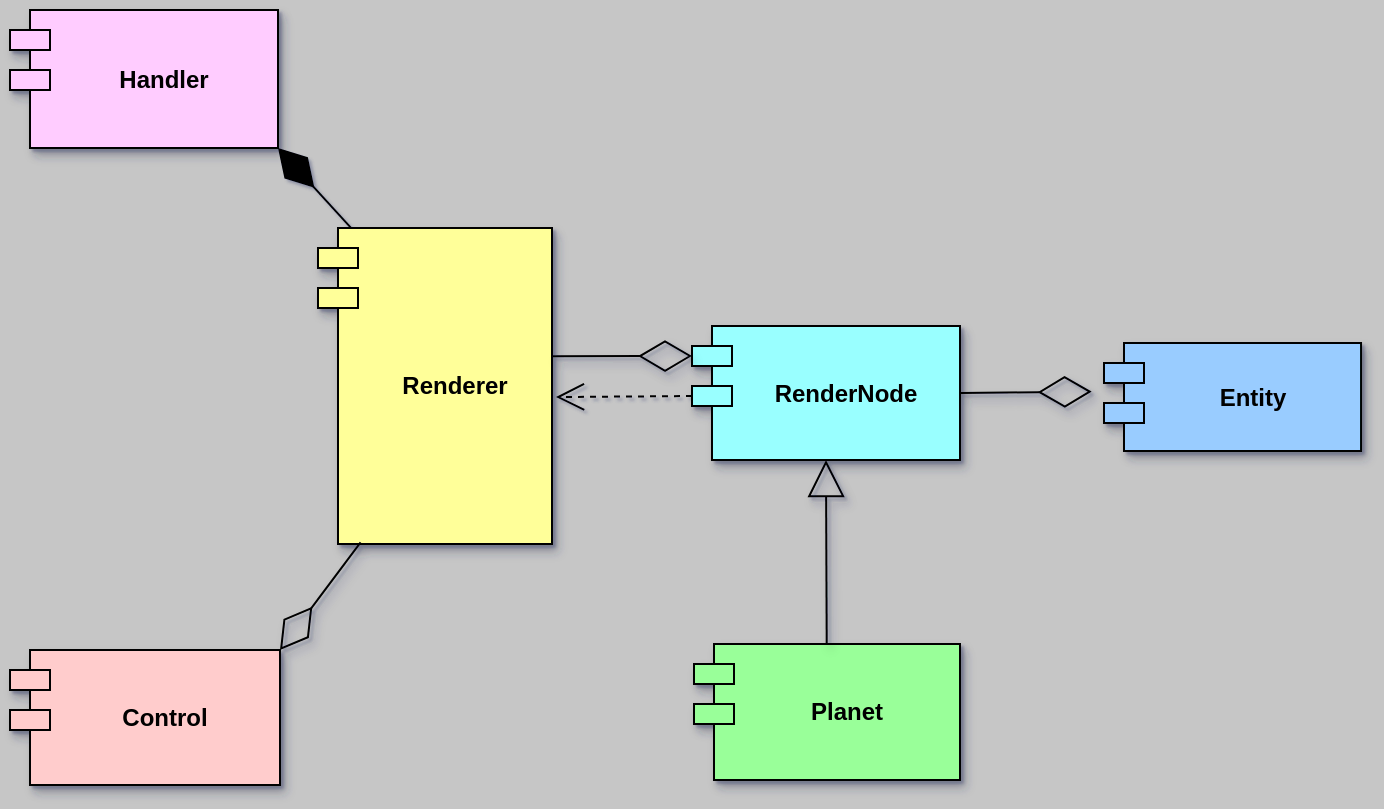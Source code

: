 <mxfile version="21.5.2" type="device">
  <diagram name="Page-1" id="C_CP09UfXToty_8QrlFo">
    <mxGraphModel dx="1300" dy="721" grid="0" gridSize="10" guides="1" tooltips="1" connect="1" arrows="1" fold="1" page="1" pageScale="1" pageWidth="827" pageHeight="1169" background="#c6c6c6" math="0" shadow="1">
      <root>
        <mxCell id="0" />
        <mxCell id="1" parent="0" />
        <mxCell id="J_mr8D0gbS7kAZtqjvMG-1" value="Renderer" style="shape=module;align=left;spacingLeft=20;align=center;verticalAlign=middle;whiteSpace=wrap;html=1;shadow=1;fillColor=#FFFF99;strokeColor=#000000;noLabel=0;comic=0;labelPadding=0;fontStyle=1" parent="1" vertex="1">
          <mxGeometry x="220" y="189" width="117" height="158" as="geometry" />
        </mxCell>
        <mxCell id="J_mr8D0gbS7kAZtqjvMG-2" value="Handler" style="shape=module;align=left;spacingLeft=20;align=center;verticalAlign=middle;whiteSpace=wrap;html=1;shadow=1;fillColor=#FFCCFF;fontStyle=1" parent="1" vertex="1">
          <mxGeometry x="66" y="80" width="134" height="69" as="geometry" />
        </mxCell>
        <mxCell id="J_mr8D0gbS7kAZtqjvMG-3" value="RenderNode" style="shape=module;align=left;spacingLeft=20;align=center;verticalAlign=middle;whiteSpace=wrap;html=1;shadow=1;fillColor=#99FFFF;fontStyle=1" parent="1" vertex="1">
          <mxGeometry x="407" y="238" width="134" height="67" as="geometry" />
        </mxCell>
        <mxCell id="J_mr8D0gbS7kAZtqjvMG-4" value="Planet" style="shape=module;align=left;spacingLeft=20;align=center;verticalAlign=middle;whiteSpace=wrap;html=1;shadow=1;fillColor=#99FF99;fontStyle=1" parent="1" vertex="1">
          <mxGeometry x="408" y="397" width="133" height="68" as="geometry" />
        </mxCell>
        <mxCell id="J_mr8D0gbS7kAZtqjvMG-5" value="Control" style="shape=module;align=left;spacingLeft=20;align=center;verticalAlign=middle;whiteSpace=wrap;html=1;shadow=1;fillColor=#FFCCCC;fontStyle=1" parent="1" vertex="1">
          <mxGeometry x="66" y="400" width="135" height="67.5" as="geometry" />
        </mxCell>
        <mxCell id="J_mr8D0gbS7kAZtqjvMG-6" value="" style="endArrow=diamondThin;endFill=0;endSize=24;html=1;rounded=0;entryX=1;entryY=0;entryDx=0;entryDy=0;exitX=0.182;exitY=0.995;exitDx=0;exitDy=0;shadow=1;exitPerimeter=0;" parent="1" source="J_mr8D0gbS7kAZtqjvMG-1" target="J_mr8D0gbS7kAZtqjvMG-5" edge="1">
          <mxGeometry width="160" relative="1" as="geometry">
            <mxPoint x="110" y="226" as="sourcePoint" />
            <mxPoint x="109" y="182" as="targetPoint" />
          </mxGeometry>
        </mxCell>
        <mxCell id="J_mr8D0gbS7kAZtqjvMG-7" value="" style="endArrow=diamondThin;endFill=0;endSize=24;html=1;rounded=0;entryX=0;entryY=0;entryDx=0;entryDy=15;exitX=1;exitY=0.406;exitDx=0;exitDy=0;shadow=1;entryPerimeter=0;exitPerimeter=0;" parent="1" source="J_mr8D0gbS7kAZtqjvMG-1" target="J_mr8D0gbS7kAZtqjvMG-3" edge="1">
          <mxGeometry width="160" relative="1" as="geometry">
            <mxPoint x="306" y="251" as="sourcePoint" />
            <mxPoint x="353" y="250" as="targetPoint" />
          </mxGeometry>
        </mxCell>
        <mxCell id="J_mr8D0gbS7kAZtqjvMG-8" value="" style="endArrow=block;endSize=16;endFill=0;html=1;rounded=0;entryX=0.5;entryY=1;entryDx=0;entryDy=0;shadow=1;" parent="1" source="J_mr8D0gbS7kAZtqjvMG-4" target="J_mr8D0gbS7kAZtqjvMG-3" edge="1">
          <mxGeometry width="160" relative="1" as="geometry">
            <mxPoint x="287" y="363" as="sourcePoint" />
            <mxPoint x="447" y="363" as="targetPoint" />
          </mxGeometry>
        </mxCell>
        <mxCell id="J_mr8D0gbS7kAZtqjvMG-9" value="Entity" style="shape=module;align=left;spacingLeft=20;align=center;verticalAlign=middle;whiteSpace=wrap;html=1;shadow=1;fillColor=#99CCFF;fontStyle=1" parent="1" vertex="1">
          <mxGeometry x="613" y="246.5" width="128.52" height="54" as="geometry" />
        </mxCell>
        <mxCell id="J_mr8D0gbS7kAZtqjvMG-10" value="" style="endArrow=diamondThin;endFill=0;endSize=24;html=1;rounded=0;entryX=-0.048;entryY=0.45;entryDx=0;entryDy=0;exitX=1;exitY=0.5;exitDx=0;exitDy=0;entryPerimeter=0;shadow=1;" parent="1" source="J_mr8D0gbS7kAZtqjvMG-3" target="J_mr8D0gbS7kAZtqjvMG-9" edge="1">
          <mxGeometry width="160" relative="1" as="geometry">
            <mxPoint x="286" y="417" as="sourcePoint" />
            <mxPoint x="351.639" y="391.4" as="targetPoint" />
          </mxGeometry>
        </mxCell>
        <mxCell id="J_mr8D0gbS7kAZtqjvMG-11" value="" style="endArrow=diamondThin;endFill=1;endSize=24;html=1;rounded=0;entryX=1;entryY=1;entryDx=0;entryDy=0;exitX=0.143;exitY=0.001;exitDx=0;exitDy=0;exitPerimeter=0;" parent="1" source="J_mr8D0gbS7kAZtqjvMG-1" target="J_mr8D0gbS7kAZtqjvMG-2" edge="1">
          <mxGeometry width="160" relative="1" as="geometry">
            <mxPoint x="12" y="207" as="sourcePoint" />
            <mxPoint x="172" y="207" as="targetPoint" />
          </mxGeometry>
        </mxCell>
        <mxCell id="HnvxeB-fF1HPbAdyVYm8-1" value="" style="endArrow=open;endSize=12;dashed=1;html=1;rounded=0;entryX=1.017;entryY=0.535;entryDx=0;entryDy=0;entryPerimeter=0;exitX=0;exitY=0;exitDx=0;exitDy=35;exitPerimeter=0;" edge="1" parent="1" source="J_mr8D0gbS7kAZtqjvMG-3" target="J_mr8D0gbS7kAZtqjvMG-1">
          <mxGeometry width="160" relative="1" as="geometry">
            <mxPoint x="400" y="280" as="sourcePoint" />
            <mxPoint x="470" y="290" as="targetPoint" />
          </mxGeometry>
        </mxCell>
      </root>
    </mxGraphModel>
  </diagram>
</mxfile>
